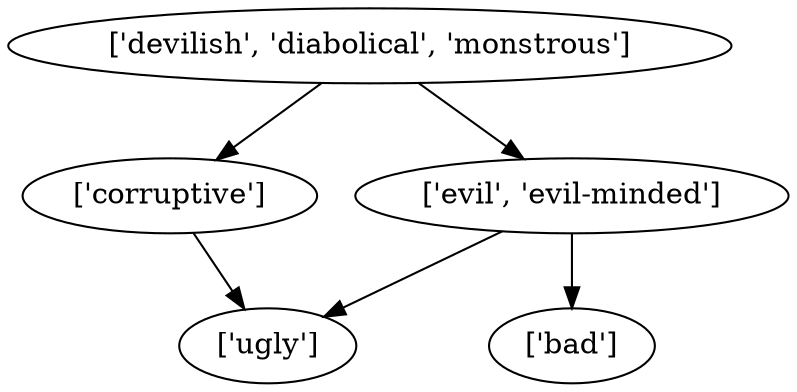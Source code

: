 strict digraph  {
	"['evil', 'evil-minded']" -> "['ugly']";
	"['evil', 'evil-minded']" -> "['bad']";
	"['corruptive']" -> "['ugly']";
	"['devilish', 'diabolical', 'monstrous']" -> "['evil', 'evil-minded']";
	"['devilish', 'diabolical', 'monstrous']" -> "['corruptive']";
}

